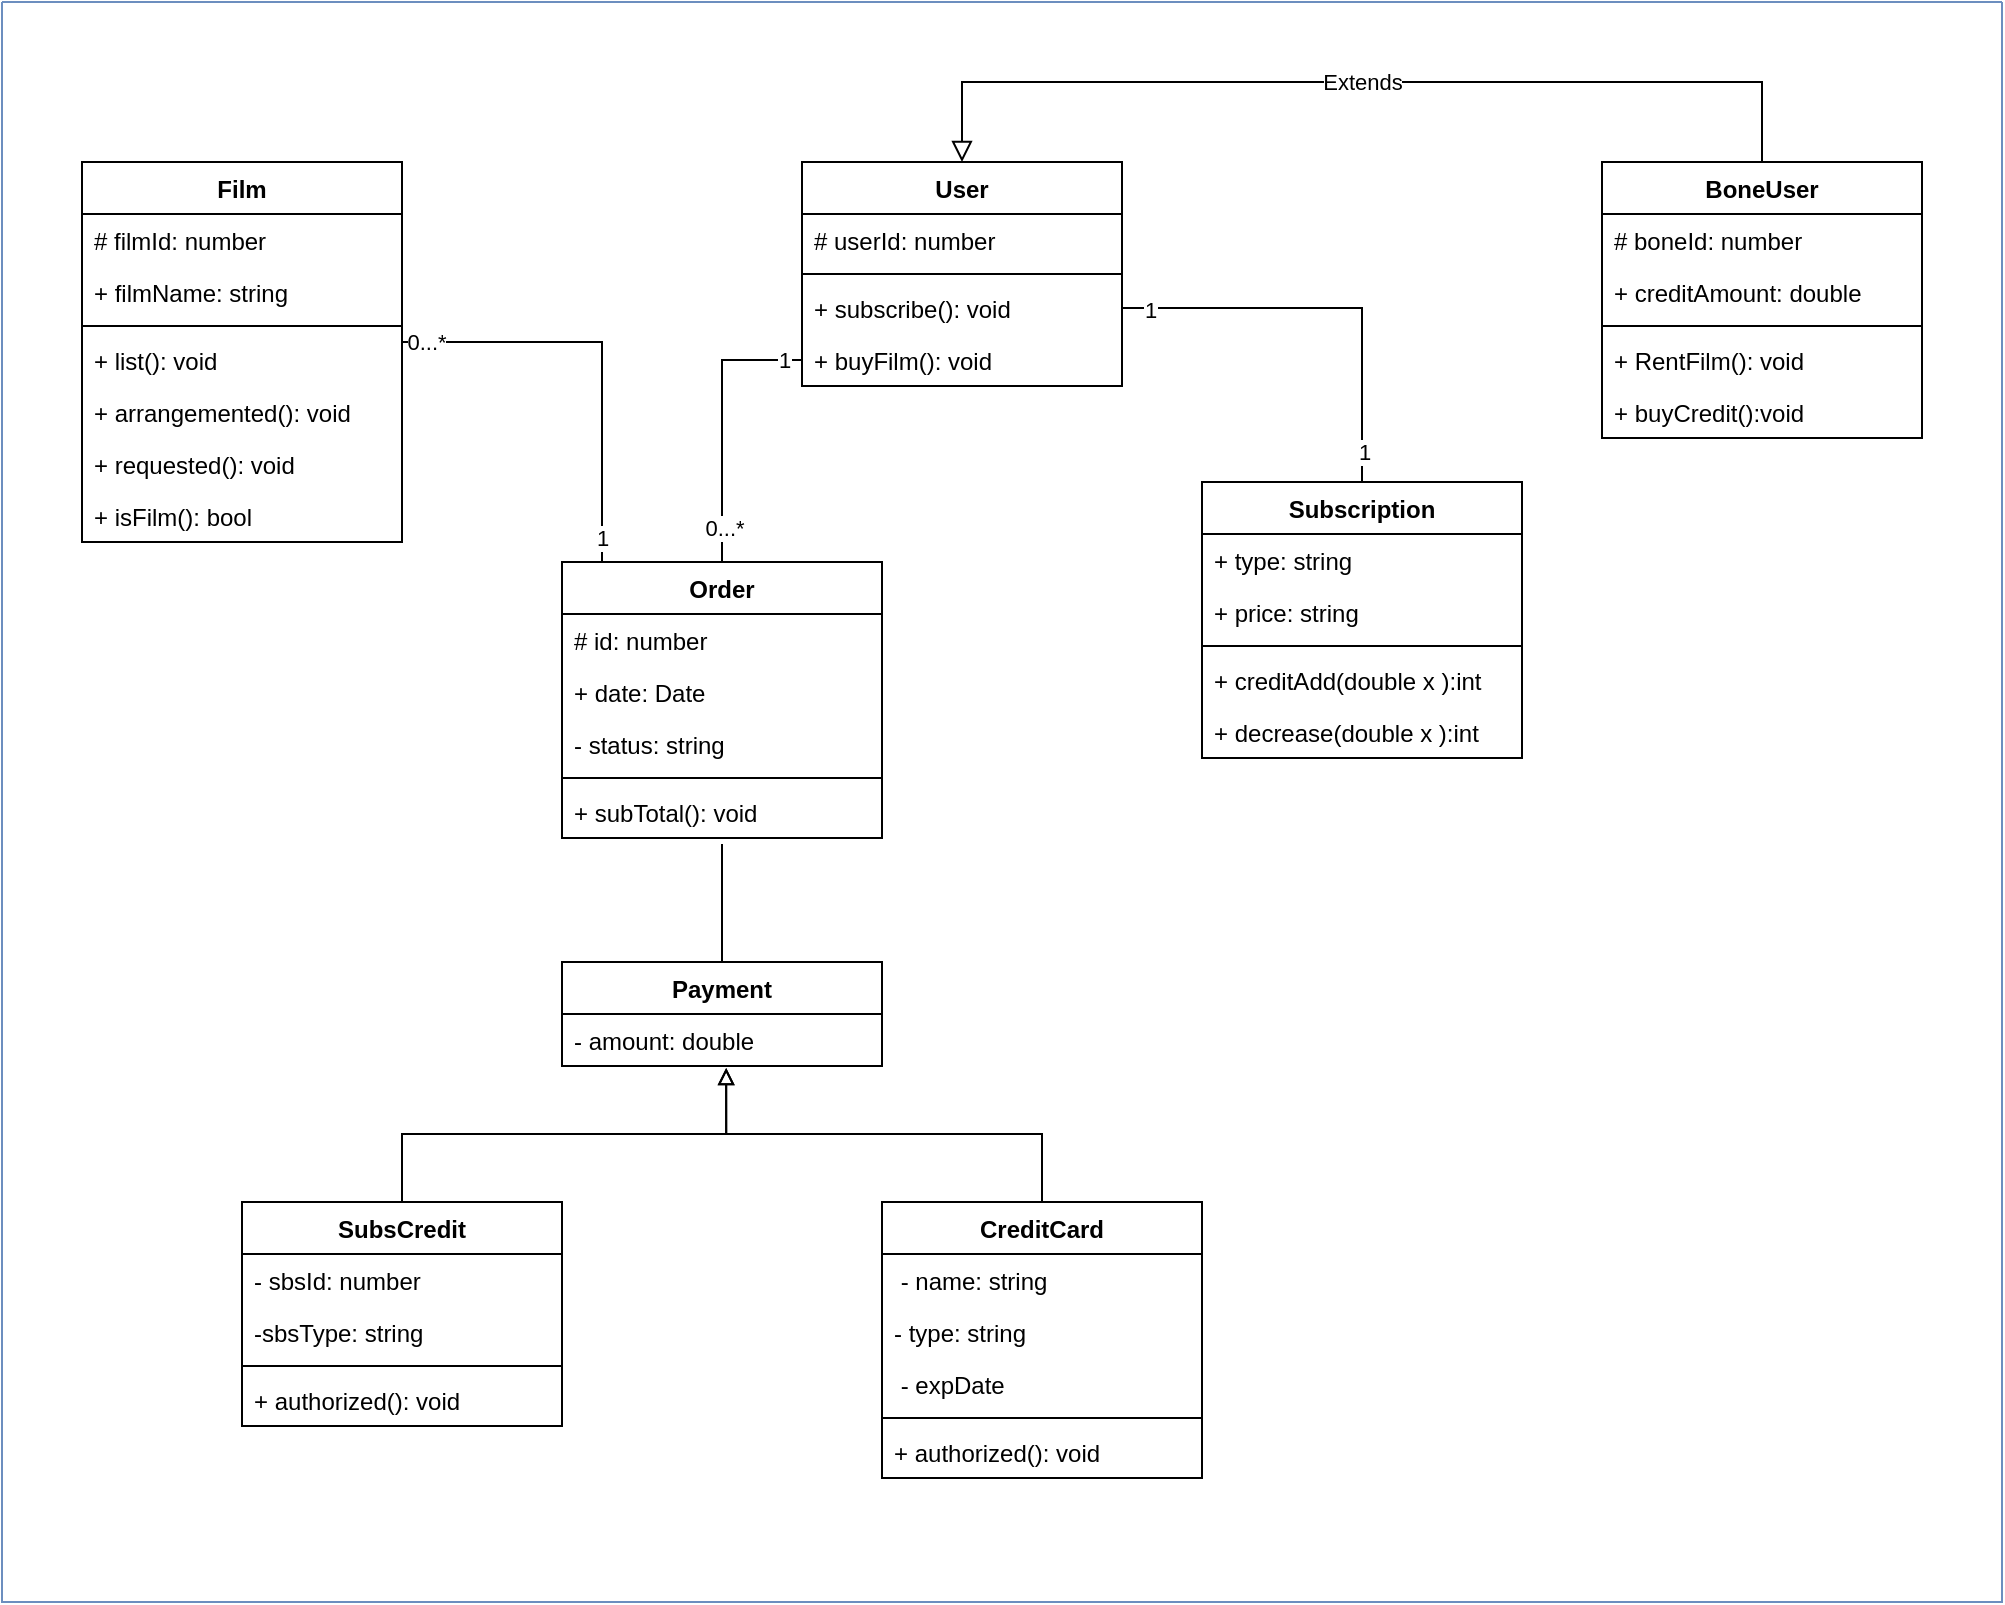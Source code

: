 <mxfile version="15.8.4" type="device"><diagram id="O4O6UfJyHZFT-UhrPB4P" name="Page-1"><mxGraphModel dx="1102" dy="685" grid="1" gridSize="10" guides="1" tooltips="1" connect="1" arrows="1" fold="1" page="1" pageScale="1" pageWidth="1600" pageHeight="1200" math="0" shadow="0"><root><mxCell id="0"/><mxCell id="1" parent="0"/><mxCell id="l2Lv-geoIEAtbfyuA1U--1" value="Film" style="swimlane;fontStyle=1;align=center;verticalAlign=top;childLayout=stackLayout;horizontal=1;startSize=26;horizontalStack=0;resizeParent=1;resizeParentMax=0;resizeLast=0;collapsible=1;marginBottom=0;" vertex="1" parent="1"><mxGeometry x="120" y="80" width="160" height="190" as="geometry"/></mxCell><mxCell id="l2Lv-geoIEAtbfyuA1U--2" value="# filmId: number" style="text;strokeColor=none;fillColor=none;align=left;verticalAlign=top;spacingLeft=4;spacingRight=4;overflow=hidden;rotatable=0;points=[[0,0.5],[1,0.5]];portConstraint=eastwest;" vertex="1" parent="l2Lv-geoIEAtbfyuA1U--1"><mxGeometry y="26" width="160" height="26" as="geometry"/></mxCell><mxCell id="l2Lv-geoIEAtbfyuA1U--5" value="+ filmName: string" style="text;strokeColor=none;fillColor=none;align=left;verticalAlign=top;spacingLeft=4;spacingRight=4;overflow=hidden;rotatable=0;points=[[0,0.5],[1,0.5]];portConstraint=eastwest;" vertex="1" parent="l2Lv-geoIEAtbfyuA1U--1"><mxGeometry y="52" width="160" height="26" as="geometry"/></mxCell><mxCell id="l2Lv-geoIEAtbfyuA1U--3" value="" style="line;strokeWidth=1;fillColor=none;align=left;verticalAlign=middle;spacingTop=-1;spacingLeft=3;spacingRight=3;rotatable=0;labelPosition=right;points=[];portConstraint=eastwest;" vertex="1" parent="l2Lv-geoIEAtbfyuA1U--1"><mxGeometry y="78" width="160" height="8" as="geometry"/></mxCell><mxCell id="l2Lv-geoIEAtbfyuA1U--4" value="+ list(): void" style="text;strokeColor=none;fillColor=none;align=left;verticalAlign=top;spacingLeft=4;spacingRight=4;overflow=hidden;rotatable=0;points=[[0,0.5],[1,0.5]];portConstraint=eastwest;" vertex="1" parent="l2Lv-geoIEAtbfyuA1U--1"><mxGeometry y="86" width="160" height="26" as="geometry"/></mxCell><mxCell id="l2Lv-geoIEAtbfyuA1U--37" value="+ arrangemented(): void" style="text;strokeColor=none;fillColor=none;align=left;verticalAlign=top;spacingLeft=4;spacingRight=4;overflow=hidden;rotatable=0;points=[[0,0.5],[1,0.5]];portConstraint=eastwest;" vertex="1" parent="l2Lv-geoIEAtbfyuA1U--1"><mxGeometry y="112" width="160" height="26" as="geometry"/></mxCell><mxCell id="l2Lv-geoIEAtbfyuA1U--40" value="+ requested(): void" style="text;strokeColor=none;fillColor=none;align=left;verticalAlign=top;spacingLeft=4;spacingRight=4;overflow=hidden;rotatable=0;points=[[0,0.5],[1,0.5]];portConstraint=eastwest;" vertex="1" parent="l2Lv-geoIEAtbfyuA1U--1"><mxGeometry y="138" width="160" height="26" as="geometry"/></mxCell><mxCell id="l2Lv-geoIEAtbfyuA1U--42" value="+ isFilm(): bool" style="text;strokeColor=none;fillColor=none;align=left;verticalAlign=top;spacingLeft=4;spacingRight=4;overflow=hidden;rotatable=0;points=[[0,0.5],[1,0.5]];portConstraint=eastwest;" vertex="1" parent="l2Lv-geoIEAtbfyuA1U--1"><mxGeometry y="164" width="160" height="26" as="geometry"/></mxCell><mxCell id="l2Lv-geoIEAtbfyuA1U--6" value="User" style="swimlane;fontStyle=1;align=center;verticalAlign=top;childLayout=stackLayout;horizontal=1;startSize=26;horizontalStack=0;resizeParent=1;resizeParentMax=0;resizeLast=0;collapsible=1;marginBottom=0;" vertex="1" parent="1"><mxGeometry x="480" y="80" width="160" height="112" as="geometry"/></mxCell><mxCell id="l2Lv-geoIEAtbfyuA1U--7" value="# userId: number" style="text;strokeColor=none;fillColor=none;align=left;verticalAlign=top;spacingLeft=4;spacingRight=4;overflow=hidden;rotatable=0;points=[[0,0.5],[1,0.5]];portConstraint=eastwest;" vertex="1" parent="l2Lv-geoIEAtbfyuA1U--6"><mxGeometry y="26" width="160" height="26" as="geometry"/></mxCell><mxCell id="l2Lv-geoIEAtbfyuA1U--9" value="" style="line;strokeWidth=1;fillColor=none;align=left;verticalAlign=middle;spacingTop=-1;spacingLeft=3;spacingRight=3;rotatable=0;labelPosition=right;points=[];portConstraint=eastwest;" vertex="1" parent="l2Lv-geoIEAtbfyuA1U--6"><mxGeometry y="52" width="160" height="8" as="geometry"/></mxCell><mxCell id="l2Lv-geoIEAtbfyuA1U--10" value="+ subscribe(): void" style="text;strokeColor=none;fillColor=none;align=left;verticalAlign=top;spacingLeft=4;spacingRight=4;overflow=hidden;rotatable=0;points=[[0,0.5],[1,0.5]];portConstraint=eastwest;" vertex="1" parent="l2Lv-geoIEAtbfyuA1U--6"><mxGeometry y="60" width="160" height="26" as="geometry"/></mxCell><mxCell id="l2Lv-geoIEAtbfyuA1U--43" value="+ buyFilm(): void" style="text;strokeColor=none;fillColor=none;align=left;verticalAlign=top;spacingLeft=4;spacingRight=4;overflow=hidden;rotatable=0;points=[[0,0.5],[1,0.5]];portConstraint=eastwest;" vertex="1" parent="l2Lv-geoIEAtbfyuA1U--6"><mxGeometry y="86" width="160" height="26" as="geometry"/></mxCell><mxCell id="l2Lv-geoIEAtbfyuA1U--15" value="BoneUser" style="swimlane;fontStyle=1;align=center;verticalAlign=top;childLayout=stackLayout;horizontal=1;startSize=26;horizontalStack=0;resizeParent=1;resizeParentMax=0;resizeLast=0;collapsible=1;marginBottom=0;" vertex="1" parent="1"><mxGeometry x="880" y="80" width="160" height="138" as="geometry"/></mxCell><mxCell id="l2Lv-geoIEAtbfyuA1U--16" value="# boneId: number" style="text;strokeColor=none;fillColor=none;align=left;verticalAlign=top;spacingLeft=4;spacingRight=4;overflow=hidden;rotatable=0;points=[[0,0.5],[1,0.5]];portConstraint=eastwest;" vertex="1" parent="l2Lv-geoIEAtbfyuA1U--15"><mxGeometry y="26" width="160" height="26" as="geometry"/></mxCell><mxCell id="l2Lv-geoIEAtbfyuA1U--38" value="+ creditAmount: double" style="text;strokeColor=none;fillColor=none;align=left;verticalAlign=top;spacingLeft=4;spacingRight=4;overflow=hidden;rotatable=0;points=[[0,0.5],[1,0.5]];portConstraint=eastwest;" vertex="1" parent="l2Lv-geoIEAtbfyuA1U--15"><mxGeometry y="52" width="160" height="26" as="geometry"/></mxCell><mxCell id="l2Lv-geoIEAtbfyuA1U--21" value="" style="line;strokeWidth=1;fillColor=none;align=left;verticalAlign=middle;spacingTop=-1;spacingLeft=3;spacingRight=3;rotatable=0;labelPosition=right;points=[];portConstraint=eastwest;" vertex="1" parent="l2Lv-geoIEAtbfyuA1U--15"><mxGeometry y="78" width="160" height="8" as="geometry"/></mxCell><mxCell id="l2Lv-geoIEAtbfyuA1U--22" value="+ RentFilm(): void" style="text;strokeColor=none;fillColor=none;align=left;verticalAlign=top;spacingLeft=4;spacingRight=4;overflow=hidden;rotatable=0;points=[[0,0.5],[1,0.5]];portConstraint=eastwest;" vertex="1" parent="l2Lv-geoIEAtbfyuA1U--15"><mxGeometry y="86" width="160" height="26" as="geometry"/></mxCell><mxCell id="l2Lv-geoIEAtbfyuA1U--39" value="+ buyCredit():void" style="text;strokeColor=none;fillColor=none;align=left;verticalAlign=top;spacingLeft=4;spacingRight=4;overflow=hidden;rotatable=0;points=[[0,0.5],[1,0.5]];portConstraint=eastwest;" vertex="1" parent="l2Lv-geoIEAtbfyuA1U--15"><mxGeometry y="112" width="160" height="26" as="geometry"/></mxCell><mxCell id="l2Lv-geoIEAtbfyuA1U--47" value="Subscription" style="swimlane;fontStyle=1;align=center;verticalAlign=top;childLayout=stackLayout;horizontal=1;startSize=26;horizontalStack=0;resizeParent=1;resizeParentMax=0;resizeLast=0;collapsible=1;marginBottom=0;" vertex="1" parent="1"><mxGeometry x="680" y="240" width="160" height="138" as="geometry"/></mxCell><mxCell id="l2Lv-geoIEAtbfyuA1U--49" value="+ type: string" style="text;strokeColor=none;fillColor=none;align=left;verticalAlign=top;spacingLeft=4;spacingRight=4;overflow=hidden;rotatable=0;points=[[0,0.5],[1,0.5]];portConstraint=eastwest;" vertex="1" parent="l2Lv-geoIEAtbfyuA1U--47"><mxGeometry y="26" width="160" height="26" as="geometry"/></mxCell><mxCell id="l2Lv-geoIEAtbfyuA1U--53" value="+ price: string" style="text;strokeColor=none;fillColor=none;align=left;verticalAlign=top;spacingLeft=4;spacingRight=4;overflow=hidden;rotatable=0;points=[[0,0.5],[1,0.5]];portConstraint=eastwest;" vertex="1" parent="l2Lv-geoIEAtbfyuA1U--47"><mxGeometry y="52" width="160" height="26" as="geometry"/></mxCell><mxCell id="l2Lv-geoIEAtbfyuA1U--50" value="" style="line;strokeWidth=1;fillColor=none;align=left;verticalAlign=middle;spacingTop=-1;spacingLeft=3;spacingRight=3;rotatable=0;labelPosition=right;points=[];portConstraint=eastwest;" vertex="1" parent="l2Lv-geoIEAtbfyuA1U--47"><mxGeometry y="78" width="160" height="8" as="geometry"/></mxCell><mxCell id="l2Lv-geoIEAtbfyuA1U--52" value="+ creditAdd(double x ):int" style="text;strokeColor=none;fillColor=none;align=left;verticalAlign=top;spacingLeft=4;spacingRight=4;overflow=hidden;rotatable=0;points=[[0,0.5],[1,0.5]];portConstraint=eastwest;" vertex="1" parent="l2Lv-geoIEAtbfyuA1U--47"><mxGeometry y="86" width="160" height="26" as="geometry"/></mxCell><mxCell id="l2Lv-geoIEAtbfyuA1U--55" value="+ decrease(double x ):int" style="text;strokeColor=none;fillColor=none;align=left;verticalAlign=top;spacingLeft=4;spacingRight=4;overflow=hidden;rotatable=0;points=[[0,0.5],[1,0.5]];portConstraint=eastwest;" vertex="1" parent="l2Lv-geoIEAtbfyuA1U--47"><mxGeometry y="112" width="160" height="26" as="geometry"/></mxCell><mxCell id="l2Lv-geoIEAtbfyuA1U--57" value="Order" style="swimlane;fontStyle=1;align=center;verticalAlign=top;childLayout=stackLayout;horizontal=1;startSize=26;horizontalStack=0;resizeParent=1;resizeParentMax=0;resizeLast=0;collapsible=1;marginBottom=0;" vertex="1" parent="1"><mxGeometry x="360" y="280" width="160" height="138" as="geometry"/></mxCell><mxCell id="l2Lv-geoIEAtbfyuA1U--58" value="# id: number" style="text;strokeColor=none;fillColor=none;align=left;verticalAlign=top;spacingLeft=4;spacingRight=4;overflow=hidden;rotatable=0;points=[[0,0.5],[1,0.5]];portConstraint=eastwest;" vertex="1" parent="l2Lv-geoIEAtbfyuA1U--57"><mxGeometry y="26" width="160" height="26" as="geometry"/></mxCell><mxCell id="l2Lv-geoIEAtbfyuA1U--63" value="+ date: Date" style="text;strokeColor=none;fillColor=none;align=left;verticalAlign=top;spacingLeft=4;spacingRight=4;overflow=hidden;rotatable=0;points=[[0,0.5],[1,0.5]];portConstraint=eastwest;" vertex="1" parent="l2Lv-geoIEAtbfyuA1U--57"><mxGeometry y="52" width="160" height="26" as="geometry"/></mxCell><mxCell id="l2Lv-geoIEAtbfyuA1U--64" value="- status: string" style="text;strokeColor=none;fillColor=none;align=left;verticalAlign=top;spacingLeft=4;spacingRight=4;overflow=hidden;rotatable=0;points=[[0,0.5],[1,0.5]];portConstraint=eastwest;" vertex="1" parent="l2Lv-geoIEAtbfyuA1U--57"><mxGeometry y="78" width="160" height="26" as="geometry"/></mxCell><mxCell id="l2Lv-geoIEAtbfyuA1U--60" value="" style="line;strokeWidth=1;fillColor=none;align=left;verticalAlign=middle;spacingTop=-1;spacingLeft=3;spacingRight=3;rotatable=0;labelPosition=right;points=[];portConstraint=eastwest;" vertex="1" parent="l2Lv-geoIEAtbfyuA1U--57"><mxGeometry y="104" width="160" height="8" as="geometry"/></mxCell><mxCell id="l2Lv-geoIEAtbfyuA1U--61" value="+ subTotal(): void" style="text;strokeColor=none;fillColor=none;align=left;verticalAlign=top;spacingLeft=4;spacingRight=4;overflow=hidden;rotatable=0;points=[[0,0.5],[1,0.5]];portConstraint=eastwest;" vertex="1" parent="l2Lv-geoIEAtbfyuA1U--57"><mxGeometry y="112" width="160" height="26" as="geometry"/></mxCell><mxCell id="l2Lv-geoIEAtbfyuA1U--70" value="Extends" style="endArrow=block;endSize=8;endFill=0;html=1;rounded=0;entryX=0.5;entryY=0;entryDx=0;entryDy=0;exitX=0.5;exitY=0;exitDx=0;exitDy=0;" edge="1" parent="1" source="l2Lv-geoIEAtbfyuA1U--15" target="l2Lv-geoIEAtbfyuA1U--6"><mxGeometry width="160" relative="1" as="geometry"><mxPoint x="920" y="80" as="sourcePoint"/><mxPoint x="1090" y="120" as="targetPoint"/><Array as="points"><mxPoint x="960" y="40"/><mxPoint x="560" y="40"/></Array></mxGeometry></mxCell><mxCell id="l2Lv-geoIEAtbfyuA1U--71" style="edgeStyle=orthogonalEdgeStyle;rounded=0;orthogonalLoop=1;jettySize=auto;html=1;endArrow=none;endFill=0;" edge="1" parent="1"><mxGeometry relative="1" as="geometry"><mxPoint x="280" y="170" as="sourcePoint"/><mxPoint x="380" y="280" as="targetPoint"/><Array as="points"><mxPoint x="280" y="170"/><mxPoint x="380" y="170"/></Array></mxGeometry></mxCell><mxCell id="l2Lv-geoIEAtbfyuA1U--73" value="1" style="edgeLabel;html=1;align=center;verticalAlign=middle;resizable=0;points=[];" vertex="1" connectable="0" parent="l2Lv-geoIEAtbfyuA1U--71"><mxGeometry x="0.881" relative="1" as="geometry"><mxPoint as="offset"/></mxGeometry></mxCell><mxCell id="l2Lv-geoIEAtbfyuA1U--74" value="0...*" style="edgeLabel;html=1;align=center;verticalAlign=middle;resizable=0;points=[];" vertex="1" connectable="0" parent="l2Lv-geoIEAtbfyuA1U--71"><mxGeometry x="-0.889" relative="1" as="geometry"><mxPoint as="offset"/></mxGeometry></mxCell><mxCell id="l2Lv-geoIEAtbfyuA1U--76" style="edgeStyle=orthogonalEdgeStyle;rounded=0;orthogonalLoop=1;jettySize=auto;html=1;exitX=0;exitY=0.5;exitDx=0;exitDy=0;entryX=0.5;entryY=0;entryDx=0;entryDy=0;endArrow=none;endFill=0;" edge="1" parent="1" source="l2Lv-geoIEAtbfyuA1U--43" target="l2Lv-geoIEAtbfyuA1U--57"><mxGeometry relative="1" as="geometry"/></mxCell><mxCell id="l2Lv-geoIEAtbfyuA1U--77" value="0...*" style="edgeLabel;html=1;align=center;verticalAlign=middle;resizable=0;points=[];" vertex="1" connectable="0" parent="l2Lv-geoIEAtbfyuA1U--76"><mxGeometry x="0.759" y="1" relative="1" as="geometry"><mxPoint as="offset"/></mxGeometry></mxCell><mxCell id="l2Lv-geoIEAtbfyuA1U--78" value="1" style="edgeLabel;html=1;align=center;verticalAlign=middle;resizable=0;points=[];" vertex="1" connectable="0" parent="l2Lv-geoIEAtbfyuA1U--76"><mxGeometry x="-0.874" relative="1" as="geometry"><mxPoint as="offset"/></mxGeometry></mxCell><mxCell id="l2Lv-geoIEAtbfyuA1U--79" style="edgeStyle=orthogonalEdgeStyle;rounded=0;orthogonalLoop=1;jettySize=auto;html=1;exitX=1;exitY=0.5;exitDx=0;exitDy=0;entryX=0.5;entryY=0;entryDx=0;entryDy=0;endArrow=none;endFill=0;" edge="1" parent="1" source="l2Lv-geoIEAtbfyuA1U--10" target="l2Lv-geoIEAtbfyuA1U--47"><mxGeometry relative="1" as="geometry"/></mxCell><mxCell id="l2Lv-geoIEAtbfyuA1U--80" value="1" style="edgeLabel;html=1;align=center;verticalAlign=middle;resizable=0;points=[];" vertex="1" connectable="0" parent="l2Lv-geoIEAtbfyuA1U--79"><mxGeometry x="-0.865" y="-1" relative="1" as="geometry"><mxPoint as="offset"/></mxGeometry></mxCell><mxCell id="l2Lv-geoIEAtbfyuA1U--81" value="1" style="edgeLabel;html=1;align=center;verticalAlign=middle;resizable=0;points=[];" vertex="1" connectable="0" parent="l2Lv-geoIEAtbfyuA1U--79"><mxGeometry x="0.855" y="1" relative="1" as="geometry"><mxPoint as="offset"/></mxGeometry></mxCell><mxCell id="l2Lv-geoIEAtbfyuA1U--89" style="edgeStyle=orthogonalEdgeStyle;rounded=0;orthogonalLoop=1;jettySize=auto;html=1;exitX=0.5;exitY=0;exitDx=0;exitDy=0;endArrow=none;endFill=0;" edge="1" parent="1" source="l2Lv-geoIEAtbfyuA1U--82"><mxGeometry relative="1" as="geometry"><mxPoint x="440" y="421" as="targetPoint"/><Array as="points"><mxPoint x="440" y="421"/></Array></mxGeometry></mxCell><mxCell id="l2Lv-geoIEAtbfyuA1U--82" value="Payment" style="swimlane;fontStyle=1;align=center;verticalAlign=top;childLayout=stackLayout;horizontal=1;startSize=26;horizontalStack=0;resizeParent=1;resizeParentMax=0;resizeLast=0;collapsible=1;marginBottom=0;" vertex="1" parent="1"><mxGeometry x="360" y="480" width="160" height="52" as="geometry"/></mxCell><mxCell id="l2Lv-geoIEAtbfyuA1U--84" value="- amount: double" style="text;strokeColor=none;fillColor=none;align=left;verticalAlign=top;spacingLeft=4;spacingRight=4;overflow=hidden;rotatable=0;points=[[0,0.5],[1,0.5]];portConstraint=eastwest;" vertex="1" parent="l2Lv-geoIEAtbfyuA1U--82"><mxGeometry y="26" width="160" height="26" as="geometry"/></mxCell><mxCell id="l2Lv-geoIEAtbfyuA1U--106" style="edgeStyle=orthogonalEdgeStyle;rounded=0;orthogonalLoop=1;jettySize=auto;html=1;exitX=0.5;exitY=0;exitDx=0;exitDy=0;entryX=0.513;entryY=1.038;entryDx=0;entryDy=0;entryPerimeter=0;endArrow=block;endFill=0;" edge="1" parent="1" source="l2Lv-geoIEAtbfyuA1U--92" target="l2Lv-geoIEAtbfyuA1U--84"><mxGeometry relative="1" as="geometry"/></mxCell><mxCell id="l2Lv-geoIEAtbfyuA1U--92" value="SubsCredit" style="swimlane;fontStyle=1;align=center;verticalAlign=top;childLayout=stackLayout;horizontal=1;startSize=26;horizontalStack=0;resizeParent=1;resizeParentMax=0;resizeLast=0;collapsible=1;marginBottom=0;" vertex="1" parent="1"><mxGeometry x="200" y="600" width="160" height="112" as="geometry"/></mxCell><mxCell id="l2Lv-geoIEAtbfyuA1U--93" value="- sbsId: number" style="text;strokeColor=none;fillColor=none;align=left;verticalAlign=top;spacingLeft=4;spacingRight=4;overflow=hidden;rotatable=0;points=[[0,0.5],[1,0.5]];portConstraint=eastwest;" vertex="1" parent="l2Lv-geoIEAtbfyuA1U--92"><mxGeometry y="26" width="160" height="26" as="geometry"/></mxCell><mxCell id="l2Lv-geoIEAtbfyuA1U--94" value="-sbsType: string" style="text;strokeColor=none;fillColor=none;align=left;verticalAlign=top;spacingLeft=4;spacingRight=4;overflow=hidden;rotatable=0;points=[[0,0.5],[1,0.5]];portConstraint=eastwest;" vertex="1" parent="l2Lv-geoIEAtbfyuA1U--92"><mxGeometry y="52" width="160" height="26" as="geometry"/></mxCell><mxCell id="l2Lv-geoIEAtbfyuA1U--96" value="" style="line;strokeWidth=1;fillColor=none;align=left;verticalAlign=middle;spacingTop=-1;spacingLeft=3;spacingRight=3;rotatable=0;labelPosition=right;points=[];portConstraint=eastwest;" vertex="1" parent="l2Lv-geoIEAtbfyuA1U--92"><mxGeometry y="78" width="160" height="8" as="geometry"/></mxCell><mxCell id="l2Lv-geoIEAtbfyuA1U--97" value="+ authorized(): void" style="text;strokeColor=none;fillColor=none;align=left;verticalAlign=top;spacingLeft=4;spacingRight=4;overflow=hidden;rotatable=0;points=[[0,0.5],[1,0.5]];portConstraint=eastwest;" vertex="1" parent="l2Lv-geoIEAtbfyuA1U--92"><mxGeometry y="86" width="160" height="26" as="geometry"/></mxCell><mxCell id="l2Lv-geoIEAtbfyuA1U--105" style="edgeStyle=orthogonalEdgeStyle;rounded=0;orthogonalLoop=1;jettySize=auto;html=1;exitX=0.5;exitY=0;exitDx=0;exitDy=0;entryX=0.513;entryY=1.038;entryDx=0;entryDy=0;entryPerimeter=0;endArrow=block;endFill=0;" edge="1" parent="1" source="l2Lv-geoIEAtbfyuA1U--98" target="l2Lv-geoIEAtbfyuA1U--84"><mxGeometry relative="1" as="geometry"/></mxCell><mxCell id="l2Lv-geoIEAtbfyuA1U--98" value="CreditCard" style="swimlane;fontStyle=1;align=center;verticalAlign=top;childLayout=stackLayout;horizontal=1;startSize=26;horizontalStack=0;resizeParent=1;resizeParentMax=0;resizeLast=0;collapsible=1;marginBottom=0;" vertex="1" parent="1"><mxGeometry x="520" y="600" width="160" height="138" as="geometry"/></mxCell><mxCell id="l2Lv-geoIEAtbfyuA1U--99" value=" - name: string" style="text;strokeColor=none;fillColor=none;align=left;verticalAlign=top;spacingLeft=4;spacingRight=4;overflow=hidden;rotatable=0;points=[[0,0.5],[1,0.5]];portConstraint=eastwest;" vertex="1" parent="l2Lv-geoIEAtbfyuA1U--98"><mxGeometry y="26" width="160" height="26" as="geometry"/></mxCell><mxCell id="l2Lv-geoIEAtbfyuA1U--100" value="- type: string" style="text;strokeColor=none;fillColor=none;align=left;verticalAlign=top;spacingLeft=4;spacingRight=4;overflow=hidden;rotatable=0;points=[[0,0.5],[1,0.5]];portConstraint=eastwest;" vertex="1" parent="l2Lv-geoIEAtbfyuA1U--98"><mxGeometry y="52" width="160" height="26" as="geometry"/></mxCell><mxCell id="l2Lv-geoIEAtbfyuA1U--103" value=" - expDate" style="text;strokeColor=none;fillColor=none;align=left;verticalAlign=top;spacingLeft=4;spacingRight=4;overflow=hidden;rotatable=0;points=[[0,0.5],[1,0.5]];portConstraint=eastwest;" vertex="1" parent="l2Lv-geoIEAtbfyuA1U--98"><mxGeometry y="78" width="160" height="26" as="geometry"/></mxCell><mxCell id="l2Lv-geoIEAtbfyuA1U--101" value="" style="line;strokeWidth=1;fillColor=none;align=left;verticalAlign=middle;spacingTop=-1;spacingLeft=3;spacingRight=3;rotatable=0;labelPosition=right;points=[];portConstraint=eastwest;" vertex="1" parent="l2Lv-geoIEAtbfyuA1U--98"><mxGeometry y="104" width="160" height="8" as="geometry"/></mxCell><mxCell id="l2Lv-geoIEAtbfyuA1U--102" value="+ authorized(): void" style="text;strokeColor=none;fillColor=none;align=left;verticalAlign=top;spacingLeft=4;spacingRight=4;overflow=hidden;rotatable=0;points=[[0,0.5],[1,0.5]];portConstraint=eastwest;" vertex="1" parent="l2Lv-geoIEAtbfyuA1U--98"><mxGeometry y="112" width="160" height="26" as="geometry"/></mxCell><mxCell id="l2Lv-geoIEAtbfyuA1U--107" value="" style="swimlane;startSize=0;labelBackgroundColor=none;fillColor=#dae8fc;strokeColor=#6c8ebf;" vertex="1" parent="1"><mxGeometry x="80" width="1000" height="800" as="geometry"/></mxCell></root></mxGraphModel></diagram></mxfile>